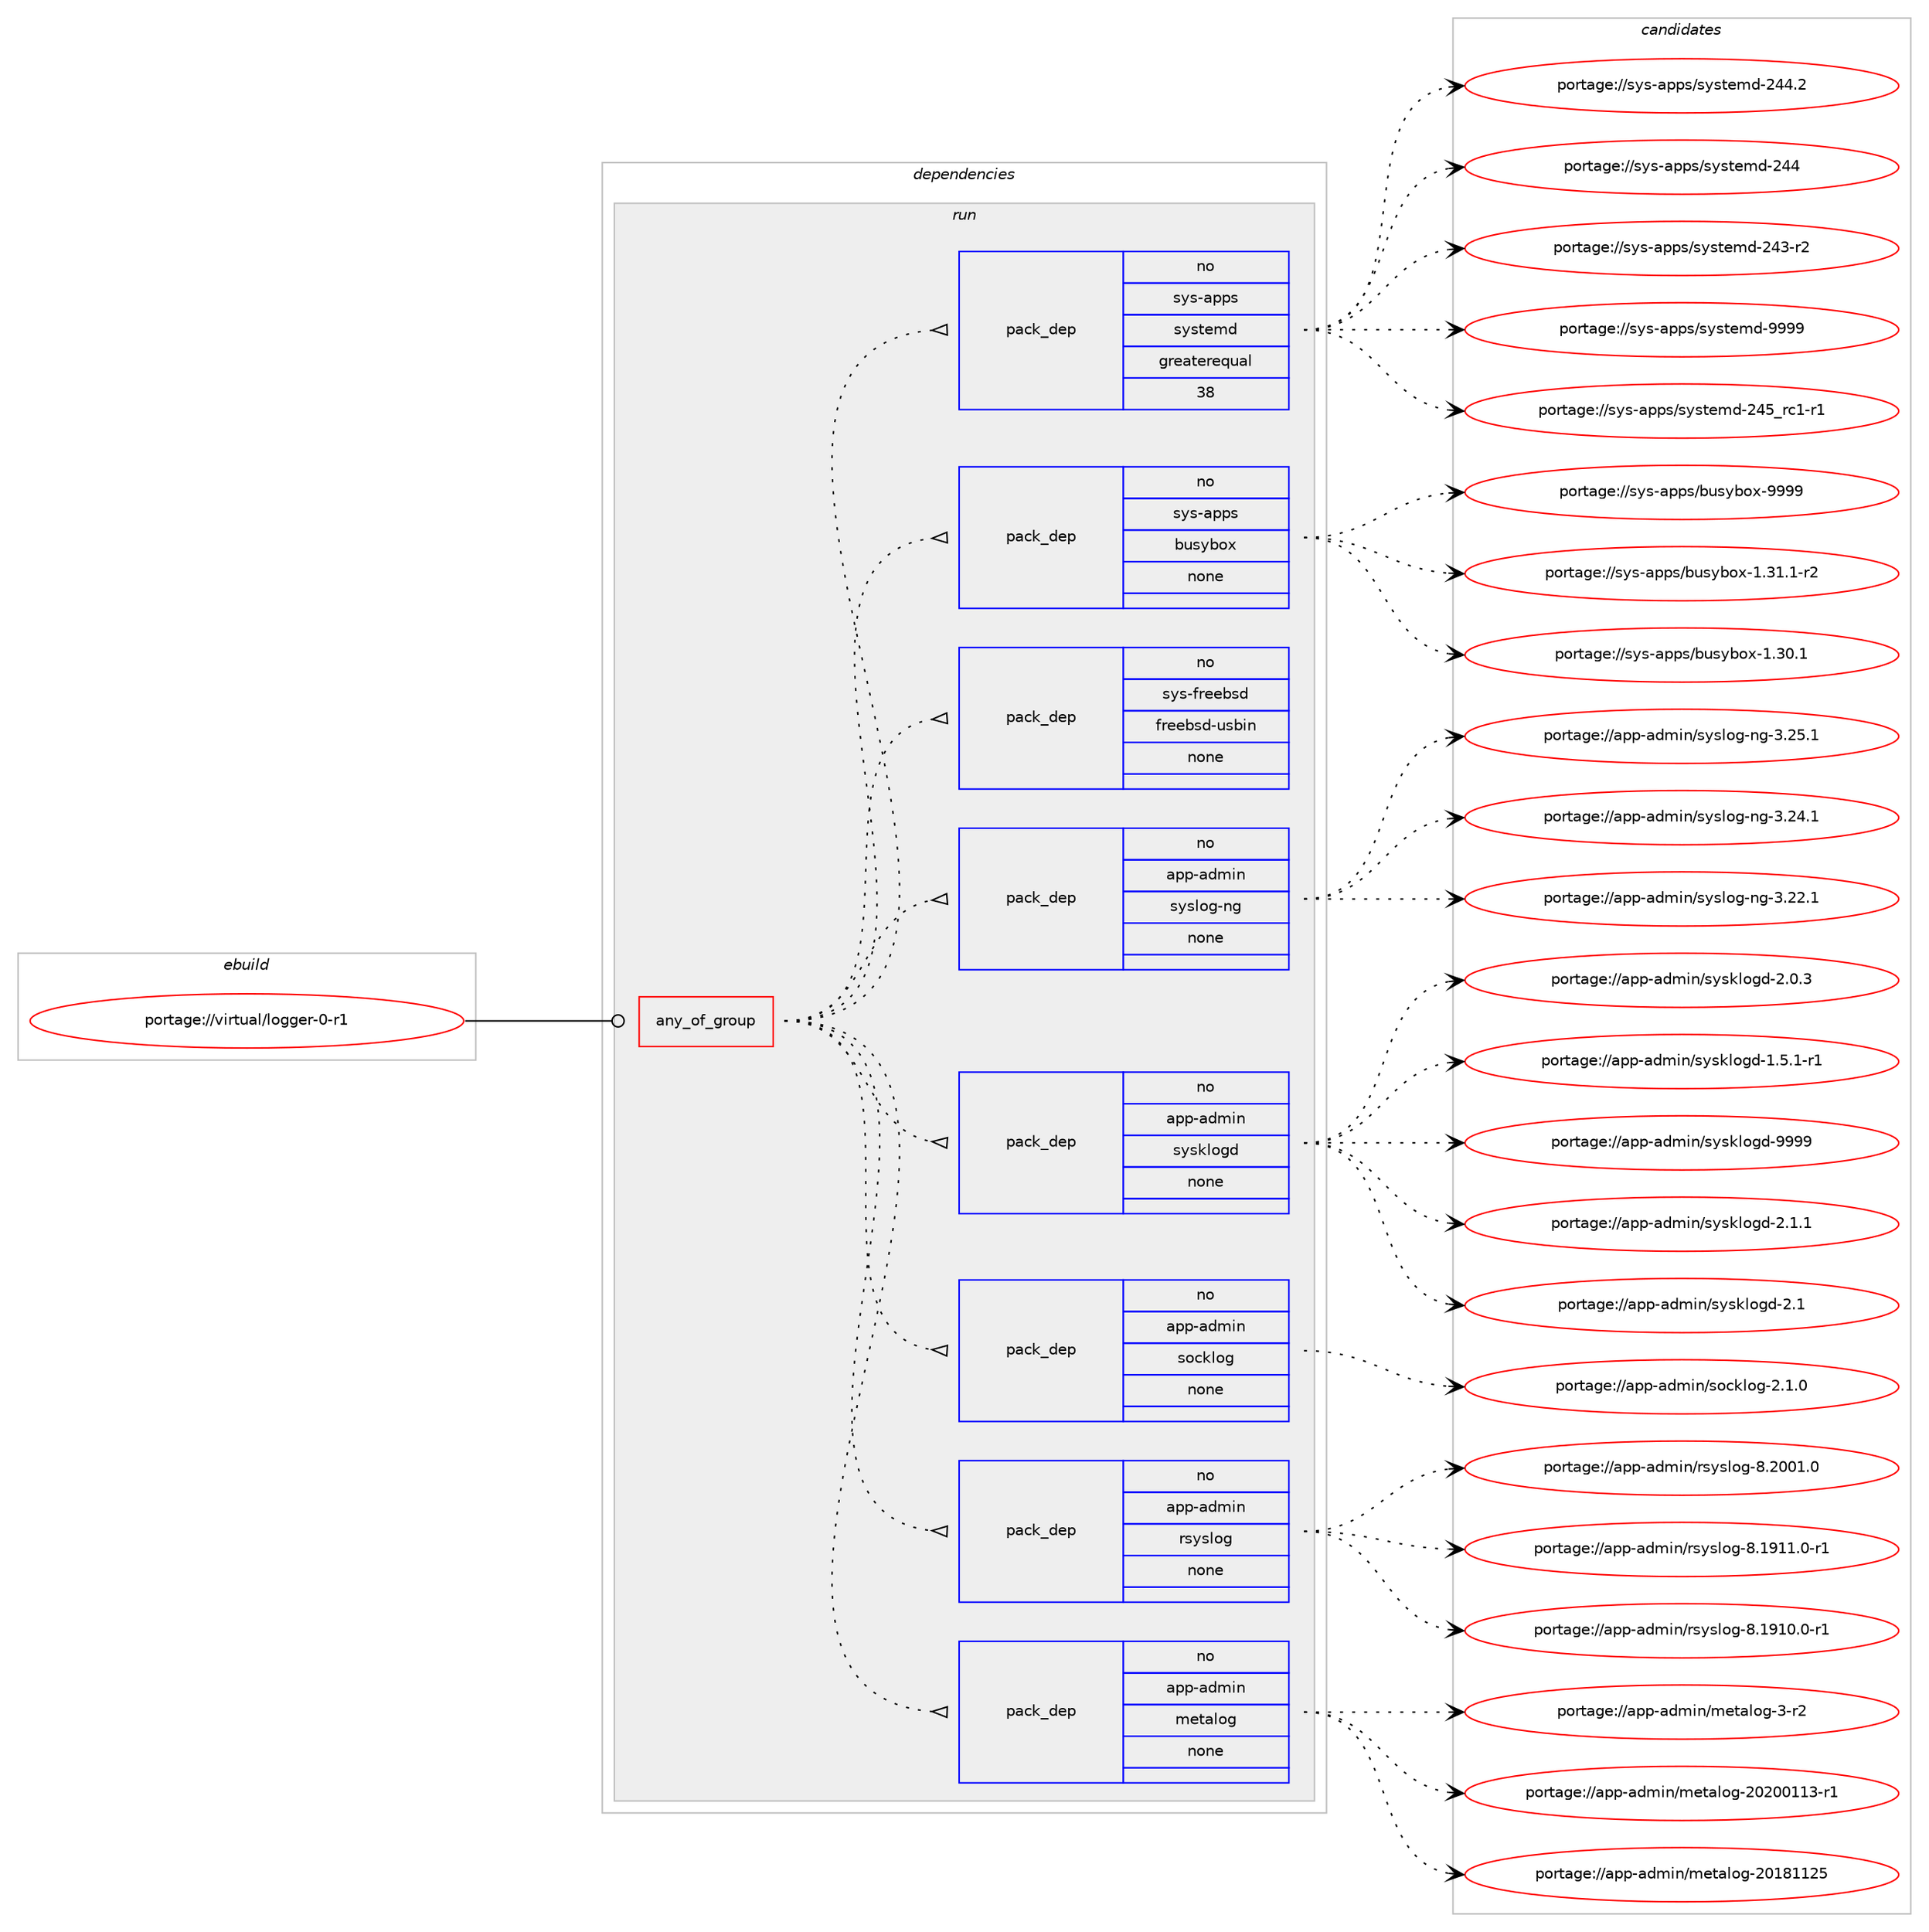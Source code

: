 digraph prolog {

# *************
# Graph options
# *************

newrank=true;
concentrate=true;
compound=true;
graph [rankdir=LR,fontname=Helvetica,fontsize=10,ranksep=1.5];#, ranksep=2.5, nodesep=0.2];
edge  [arrowhead=vee];
node  [fontname=Helvetica,fontsize=10];

# **********
# The ebuild
# **********

subgraph cluster_leftcol {
color=gray;
rank=same;
label=<<i>ebuild</i>>;
id [label="portage://virtual/logger-0-r1", color=red, width=4, href="../virtual/logger-0-r1.svg"];
}

# ****************
# The dependencies
# ****************

subgraph cluster_midcol {
color=gray;
label=<<i>dependencies</i>>;
subgraph cluster_compile {
fillcolor="#eeeeee";
style=filled;
label=<<i>compile</i>>;
}
subgraph cluster_compileandrun {
fillcolor="#eeeeee";
style=filled;
label=<<i>compile and run</i>>;
}
subgraph cluster_run {
fillcolor="#eeeeee";
style=filled;
label=<<i>run</i>>;
subgraph any774 {
dependency38540 [label=<<TABLE BORDER="0" CELLBORDER="1" CELLSPACING="0" CELLPADDING="4"><TR><TD CELLPADDING="10">any_of_group</TD></TR></TABLE>>, shape=none, color=red];subgraph pack30829 {
dependency38541 [label=<<TABLE BORDER="0" CELLBORDER="1" CELLSPACING="0" CELLPADDING="4" WIDTH="220"><TR><TD ROWSPAN="6" CELLPADDING="30">pack_dep</TD></TR><TR><TD WIDTH="110">no</TD></TR><TR><TD>app-admin</TD></TR><TR><TD>metalog</TD></TR><TR><TD>none</TD></TR><TR><TD></TD></TR></TABLE>>, shape=none, color=blue];
}
dependency38540:e -> dependency38541:w [weight=20,style="dotted",arrowhead="oinv"];
subgraph pack30830 {
dependency38542 [label=<<TABLE BORDER="0" CELLBORDER="1" CELLSPACING="0" CELLPADDING="4" WIDTH="220"><TR><TD ROWSPAN="6" CELLPADDING="30">pack_dep</TD></TR><TR><TD WIDTH="110">no</TD></TR><TR><TD>app-admin</TD></TR><TR><TD>rsyslog</TD></TR><TR><TD>none</TD></TR><TR><TD></TD></TR></TABLE>>, shape=none, color=blue];
}
dependency38540:e -> dependency38542:w [weight=20,style="dotted",arrowhead="oinv"];
subgraph pack30831 {
dependency38543 [label=<<TABLE BORDER="0" CELLBORDER="1" CELLSPACING="0" CELLPADDING="4" WIDTH="220"><TR><TD ROWSPAN="6" CELLPADDING="30">pack_dep</TD></TR><TR><TD WIDTH="110">no</TD></TR><TR><TD>app-admin</TD></TR><TR><TD>socklog</TD></TR><TR><TD>none</TD></TR><TR><TD></TD></TR></TABLE>>, shape=none, color=blue];
}
dependency38540:e -> dependency38543:w [weight=20,style="dotted",arrowhead="oinv"];
subgraph pack30832 {
dependency38544 [label=<<TABLE BORDER="0" CELLBORDER="1" CELLSPACING="0" CELLPADDING="4" WIDTH="220"><TR><TD ROWSPAN="6" CELLPADDING="30">pack_dep</TD></TR><TR><TD WIDTH="110">no</TD></TR><TR><TD>app-admin</TD></TR><TR><TD>sysklogd</TD></TR><TR><TD>none</TD></TR><TR><TD></TD></TR></TABLE>>, shape=none, color=blue];
}
dependency38540:e -> dependency38544:w [weight=20,style="dotted",arrowhead="oinv"];
subgraph pack30833 {
dependency38545 [label=<<TABLE BORDER="0" CELLBORDER="1" CELLSPACING="0" CELLPADDING="4" WIDTH="220"><TR><TD ROWSPAN="6" CELLPADDING="30">pack_dep</TD></TR><TR><TD WIDTH="110">no</TD></TR><TR><TD>app-admin</TD></TR><TR><TD>syslog-ng</TD></TR><TR><TD>none</TD></TR><TR><TD></TD></TR></TABLE>>, shape=none, color=blue];
}
dependency38540:e -> dependency38545:w [weight=20,style="dotted",arrowhead="oinv"];
subgraph pack30834 {
dependency38546 [label=<<TABLE BORDER="0" CELLBORDER="1" CELLSPACING="0" CELLPADDING="4" WIDTH="220"><TR><TD ROWSPAN="6" CELLPADDING="30">pack_dep</TD></TR><TR><TD WIDTH="110">no</TD></TR><TR><TD>sys-freebsd</TD></TR><TR><TD>freebsd-usbin</TD></TR><TR><TD>none</TD></TR><TR><TD></TD></TR></TABLE>>, shape=none, color=blue];
}
dependency38540:e -> dependency38546:w [weight=20,style="dotted",arrowhead="oinv"];
subgraph pack30835 {
dependency38547 [label=<<TABLE BORDER="0" CELLBORDER="1" CELLSPACING="0" CELLPADDING="4" WIDTH="220"><TR><TD ROWSPAN="6" CELLPADDING="30">pack_dep</TD></TR><TR><TD WIDTH="110">no</TD></TR><TR><TD>sys-apps</TD></TR><TR><TD>busybox</TD></TR><TR><TD>none</TD></TR><TR><TD></TD></TR></TABLE>>, shape=none, color=blue];
}
dependency38540:e -> dependency38547:w [weight=20,style="dotted",arrowhead="oinv"];
subgraph pack30836 {
dependency38548 [label=<<TABLE BORDER="0" CELLBORDER="1" CELLSPACING="0" CELLPADDING="4" WIDTH="220"><TR><TD ROWSPAN="6" CELLPADDING="30">pack_dep</TD></TR><TR><TD WIDTH="110">no</TD></TR><TR><TD>sys-apps</TD></TR><TR><TD>systemd</TD></TR><TR><TD>greaterequal</TD></TR><TR><TD>38</TD></TR></TABLE>>, shape=none, color=blue];
}
dependency38540:e -> dependency38548:w [weight=20,style="dotted",arrowhead="oinv"];
}
id:e -> dependency38540:w [weight=20,style="solid",arrowhead="odot"];
}
}

# **************
# The candidates
# **************

subgraph cluster_choices {
rank=same;
color=gray;
label=<<i>candidates</i>>;

subgraph choice30829 {
color=black;
nodesep=1;
choice971121124597100109105110471091011169710811110345514511450 [label="portage://app-admin/metalog-3-r2", color=red, width=4,href="../app-admin/metalog-3-r2.svg"];
choice97112112459710010910511047109101116971081111034550485048484949514511449 [label="portage://app-admin/metalog-20200113-r1", color=red, width=4,href="../app-admin/metalog-20200113-r1.svg"];
choice9711211245971001091051104710910111697108111103455048495649495053 [label="portage://app-admin/metalog-20181125", color=red, width=4,href="../app-admin/metalog-20181125.svg"];
dependency38541:e -> choice971121124597100109105110471091011169710811110345514511450:w [style=dotted,weight="100"];
dependency38541:e -> choice97112112459710010910511047109101116971081111034550485048484949514511449:w [style=dotted,weight="100"];
dependency38541:e -> choice9711211245971001091051104710910111697108111103455048495649495053:w [style=dotted,weight="100"];
}
subgraph choice30830 {
color=black;
nodesep=1;
choice97112112459710010910511047114115121115108111103455646504848494648 [label="portage://app-admin/rsyslog-8.2001.0", color=red, width=4,href="../app-admin/rsyslog-8.2001.0.svg"];
choice971121124597100109105110471141151211151081111034556464957494946484511449 [label="portage://app-admin/rsyslog-8.1911.0-r1", color=red, width=4,href="../app-admin/rsyslog-8.1911.0-r1.svg"];
choice971121124597100109105110471141151211151081111034556464957494846484511449 [label="portage://app-admin/rsyslog-8.1910.0-r1", color=red, width=4,href="../app-admin/rsyslog-8.1910.0-r1.svg"];
dependency38542:e -> choice97112112459710010910511047114115121115108111103455646504848494648:w [style=dotted,weight="100"];
dependency38542:e -> choice971121124597100109105110471141151211151081111034556464957494946484511449:w [style=dotted,weight="100"];
dependency38542:e -> choice971121124597100109105110471141151211151081111034556464957494846484511449:w [style=dotted,weight="100"];
}
subgraph choice30831 {
color=black;
nodesep=1;
choice9711211245971001091051104711511199107108111103455046494648 [label="portage://app-admin/socklog-2.1.0", color=red, width=4,href="../app-admin/socklog-2.1.0.svg"];
dependency38543:e -> choice9711211245971001091051104711511199107108111103455046494648:w [style=dotted,weight="100"];
}
subgraph choice30832 {
color=black;
nodesep=1;
choice971121124597100109105110471151211151071081111031004557575757 [label="portage://app-admin/sysklogd-9999", color=red, width=4,href="../app-admin/sysklogd-9999.svg"];
choice97112112459710010910511047115121115107108111103100455046494649 [label="portage://app-admin/sysklogd-2.1.1", color=red, width=4,href="../app-admin/sysklogd-2.1.1.svg"];
choice9711211245971001091051104711512111510710811110310045504649 [label="portage://app-admin/sysklogd-2.1", color=red, width=4,href="../app-admin/sysklogd-2.1.svg"];
choice97112112459710010910511047115121115107108111103100455046484651 [label="portage://app-admin/sysklogd-2.0.3", color=red, width=4,href="../app-admin/sysklogd-2.0.3.svg"];
choice971121124597100109105110471151211151071081111031004549465346494511449 [label="portage://app-admin/sysklogd-1.5.1-r1", color=red, width=4,href="../app-admin/sysklogd-1.5.1-r1.svg"];
dependency38544:e -> choice971121124597100109105110471151211151071081111031004557575757:w [style=dotted,weight="100"];
dependency38544:e -> choice97112112459710010910511047115121115107108111103100455046494649:w [style=dotted,weight="100"];
dependency38544:e -> choice9711211245971001091051104711512111510710811110310045504649:w [style=dotted,weight="100"];
dependency38544:e -> choice97112112459710010910511047115121115107108111103100455046484651:w [style=dotted,weight="100"];
dependency38544:e -> choice971121124597100109105110471151211151071081111031004549465346494511449:w [style=dotted,weight="100"];
}
subgraph choice30833 {
color=black;
nodesep=1;
choice971121124597100109105110471151211151081111034511010345514650534649 [label="portage://app-admin/syslog-ng-3.25.1", color=red, width=4,href="../app-admin/syslog-ng-3.25.1.svg"];
choice971121124597100109105110471151211151081111034511010345514650524649 [label="portage://app-admin/syslog-ng-3.24.1", color=red, width=4,href="../app-admin/syslog-ng-3.24.1.svg"];
choice971121124597100109105110471151211151081111034511010345514650504649 [label="portage://app-admin/syslog-ng-3.22.1", color=red, width=4,href="../app-admin/syslog-ng-3.22.1.svg"];
dependency38545:e -> choice971121124597100109105110471151211151081111034511010345514650534649:w [style=dotted,weight="100"];
dependency38545:e -> choice971121124597100109105110471151211151081111034511010345514650524649:w [style=dotted,weight="100"];
dependency38545:e -> choice971121124597100109105110471151211151081111034511010345514650504649:w [style=dotted,weight="100"];
}
subgraph choice30834 {
color=black;
nodesep=1;
}
subgraph choice30835 {
color=black;
nodesep=1;
choice11512111545971121121154798117115121981111204557575757 [label="portage://sys-apps/busybox-9999", color=red, width=4,href="../sys-apps/busybox-9999.svg"];
choice1151211154597112112115479811711512198111120454946514946494511450 [label="portage://sys-apps/busybox-1.31.1-r2", color=red, width=4,href="../sys-apps/busybox-1.31.1-r2.svg"];
choice115121115459711211211547981171151219811112045494651484649 [label="portage://sys-apps/busybox-1.30.1", color=red, width=4,href="../sys-apps/busybox-1.30.1.svg"];
dependency38547:e -> choice11512111545971121121154798117115121981111204557575757:w [style=dotted,weight="100"];
dependency38547:e -> choice1151211154597112112115479811711512198111120454946514946494511450:w [style=dotted,weight="100"];
dependency38547:e -> choice115121115459711211211547981171151219811112045494651484649:w [style=dotted,weight="100"];
}
subgraph choice30836 {
color=black;
nodesep=1;
choice1151211154597112112115471151211151161011091004557575757 [label="portage://sys-apps/systemd-9999", color=red, width=4,href="../sys-apps/systemd-9999.svg"];
choice115121115459711211211547115121115116101109100455052539511499494511449 [label="portage://sys-apps/systemd-245_rc1-r1", color=red, width=4,href="../sys-apps/systemd-245_rc1-r1.svg"];
choice115121115459711211211547115121115116101109100455052524650 [label="portage://sys-apps/systemd-244.2", color=red, width=4,href="../sys-apps/systemd-244.2.svg"];
choice11512111545971121121154711512111511610110910045505252 [label="portage://sys-apps/systemd-244", color=red, width=4,href="../sys-apps/systemd-244.svg"];
choice115121115459711211211547115121115116101109100455052514511450 [label="portage://sys-apps/systemd-243-r2", color=red, width=4,href="../sys-apps/systemd-243-r2.svg"];
dependency38548:e -> choice1151211154597112112115471151211151161011091004557575757:w [style=dotted,weight="100"];
dependency38548:e -> choice115121115459711211211547115121115116101109100455052539511499494511449:w [style=dotted,weight="100"];
dependency38548:e -> choice115121115459711211211547115121115116101109100455052524650:w [style=dotted,weight="100"];
dependency38548:e -> choice11512111545971121121154711512111511610110910045505252:w [style=dotted,weight="100"];
dependency38548:e -> choice115121115459711211211547115121115116101109100455052514511450:w [style=dotted,weight="100"];
}
}

}
